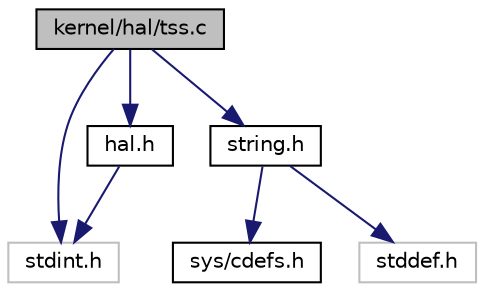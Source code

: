digraph "kernel/hal/tss.c"
{
  edge [fontname="Helvetica",fontsize="10",labelfontname="Helvetica",labelfontsize="10"];
  node [fontname="Helvetica",fontsize="10",shape=record];
  Node0 [label="kernel/hal/tss.c",height=0.2,width=0.4,color="black", fillcolor="grey75", style="filled", fontcolor="black"];
  Node0 -> Node1 [color="midnightblue",fontsize="10",style="solid",fontname="Helvetica"];
  Node1 [label="stdint.h",height=0.2,width=0.4,color="grey75", fillcolor="white", style="filled"];
  Node0 -> Node2 [color="midnightblue",fontsize="10",style="solid",fontname="Helvetica"];
  Node2 [label="string.h",height=0.2,width=0.4,color="black", fillcolor="white", style="filled",URL="$da/d66/string_8h_source.html"];
  Node2 -> Node3 [color="midnightblue",fontsize="10",style="solid",fontname="Helvetica"];
  Node3 [label="sys/cdefs.h",height=0.2,width=0.4,color="black", fillcolor="white", style="filled",URL="$d6/d92/cdefs_8h_source.html"];
  Node2 -> Node4 [color="midnightblue",fontsize="10",style="solid",fontname="Helvetica"];
  Node4 [label="stddef.h",height=0.2,width=0.4,color="grey75", fillcolor="white", style="filled"];
  Node0 -> Node5 [color="midnightblue",fontsize="10",style="solid",fontname="Helvetica"];
  Node5 [label="hal.h",height=0.2,width=0.4,color="black", fillcolor="white", style="filled",URL="$d8/d4b/hal_8h_source.html"];
  Node5 -> Node1 [color="midnightblue",fontsize="10",style="solid",fontname="Helvetica"];
}
